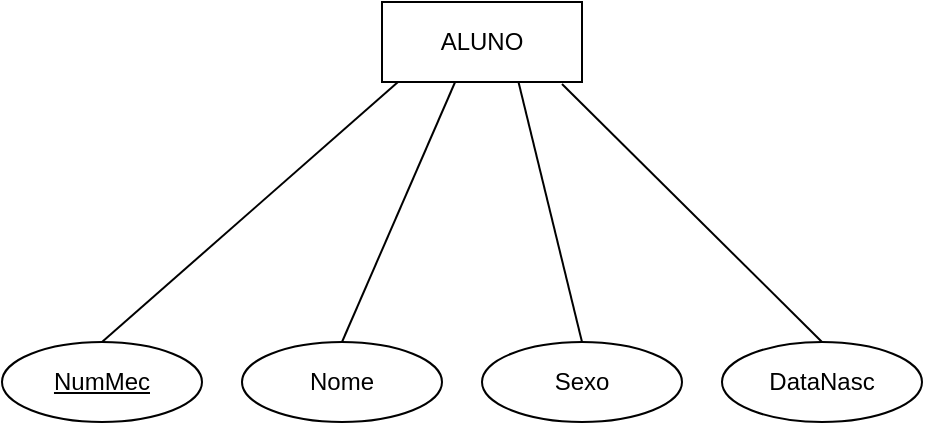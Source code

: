 <mxfile version="24.7.14">
  <diagram name="Página-1" id="6GSVt7Iq9XYI5ROrhrWV">
    <mxGraphModel dx="1194" dy="750" grid="1" gridSize="10" guides="1" tooltips="1" connect="1" arrows="1" fold="1" page="1" pageScale="1" pageWidth="827" pageHeight="1169" math="0" shadow="0">
      <root>
        <mxCell id="0" />
        <mxCell id="1" parent="0" />
        <mxCell id="cKEiQ9DskDoYqM71dqy4-2" value="Nome" style="ellipse;whiteSpace=wrap;html=1;align=center;" vertex="1" parent="1">
          <mxGeometry x="320" y="240" width="100" height="40" as="geometry" />
        </mxCell>
        <mxCell id="cKEiQ9DskDoYqM71dqy4-3" value="Sexo" style="ellipse;whiteSpace=wrap;html=1;align=center;" vertex="1" parent="1">
          <mxGeometry x="440" y="240" width="100" height="40" as="geometry" />
        </mxCell>
        <mxCell id="cKEiQ9DskDoYqM71dqy4-5" value="DataNasc" style="ellipse;whiteSpace=wrap;html=1;align=center;" vertex="1" parent="1">
          <mxGeometry x="560" y="240" width="100" height="40" as="geometry" />
        </mxCell>
        <mxCell id="cKEiQ9DskDoYqM71dqy4-6" value="NumMec" style="ellipse;whiteSpace=wrap;html=1;align=center;fontStyle=4;strokeColor=default;verticalAlign=middle;fontFamily=Helvetica;fontSize=12;fontColor=default;fillColor=default;" vertex="1" parent="1">
          <mxGeometry x="200" y="240" width="100" height="40" as="geometry" />
        </mxCell>
        <mxCell id="cKEiQ9DskDoYqM71dqy4-7" value="" style="endArrow=none;html=1;rounded=0;fontFamily=Helvetica;fontSize=12;fontColor=default;exitX=0.5;exitY=0;exitDx=0;exitDy=0;entryX=0.08;entryY=1;entryDx=0;entryDy=0;entryPerimeter=0;" edge="1" parent="1" source="cKEiQ9DskDoYqM71dqy4-6" target="cKEiQ9DskDoYqM71dqy4-12">
          <mxGeometry width="50" height="50" relative="1" as="geometry">
            <mxPoint x="345" y="160" as="sourcePoint" />
            <mxPoint x="400" y="110" as="targetPoint" />
          </mxGeometry>
        </mxCell>
        <mxCell id="cKEiQ9DskDoYqM71dqy4-9" value="" style="endArrow=none;html=1;rounded=0;fontFamily=Helvetica;fontSize=12;fontColor=default;exitX=0.5;exitY=0;exitDx=0;exitDy=0;entryX=0.37;entryY=0.975;entryDx=0;entryDy=0;entryPerimeter=0;" edge="1" parent="1" source="cKEiQ9DskDoYqM71dqy4-2" target="cKEiQ9DskDoYqM71dqy4-12">
          <mxGeometry width="50" height="50" relative="1" as="geometry">
            <mxPoint x="370" y="160" as="sourcePoint" />
            <mxPoint x="412" y="108" as="targetPoint" />
          </mxGeometry>
        </mxCell>
        <mxCell id="cKEiQ9DskDoYqM71dqy4-10" value="" style="endArrow=none;html=1;rounded=0;fontFamily=Helvetica;fontSize=12;fontColor=default;exitX=0.5;exitY=0;exitDx=0;exitDy=0;entryX=0.68;entryY=0.975;entryDx=0;entryDy=0;entryPerimeter=0;" edge="1" parent="1" source="cKEiQ9DskDoYqM71dqy4-3" target="cKEiQ9DskDoYqM71dqy4-12">
          <mxGeometry width="50" height="50" relative="1" as="geometry">
            <mxPoint x="414" y="180" as="sourcePoint" />
            <mxPoint x="455" y="110" as="targetPoint" />
          </mxGeometry>
        </mxCell>
        <mxCell id="cKEiQ9DskDoYqM71dqy4-11" value="" style="endArrow=none;html=1;rounded=0;fontFamily=Helvetica;fontSize=12;fontColor=default;exitX=0.5;exitY=0;exitDx=0;exitDy=0;entryX=0.9;entryY=1.025;entryDx=0;entryDy=0;entryPerimeter=0;" edge="1" parent="1" source="cKEiQ9DskDoYqM71dqy4-5" target="cKEiQ9DskDoYqM71dqy4-12">
          <mxGeometry width="50" height="50" relative="1" as="geometry">
            <mxPoint x="520" y="170" as="sourcePoint" />
            <mxPoint x="480" y="110" as="targetPoint" />
          </mxGeometry>
        </mxCell>
        <mxCell id="cKEiQ9DskDoYqM71dqy4-12" value="ALUNO" style="whiteSpace=wrap;html=1;align=center;strokeColor=default;verticalAlign=middle;fontFamily=Helvetica;fontSize=12;fontColor=default;fillColor=default;" vertex="1" parent="1">
          <mxGeometry x="390" y="70" width="100" height="40" as="geometry" />
        </mxCell>
      </root>
    </mxGraphModel>
  </diagram>
</mxfile>
